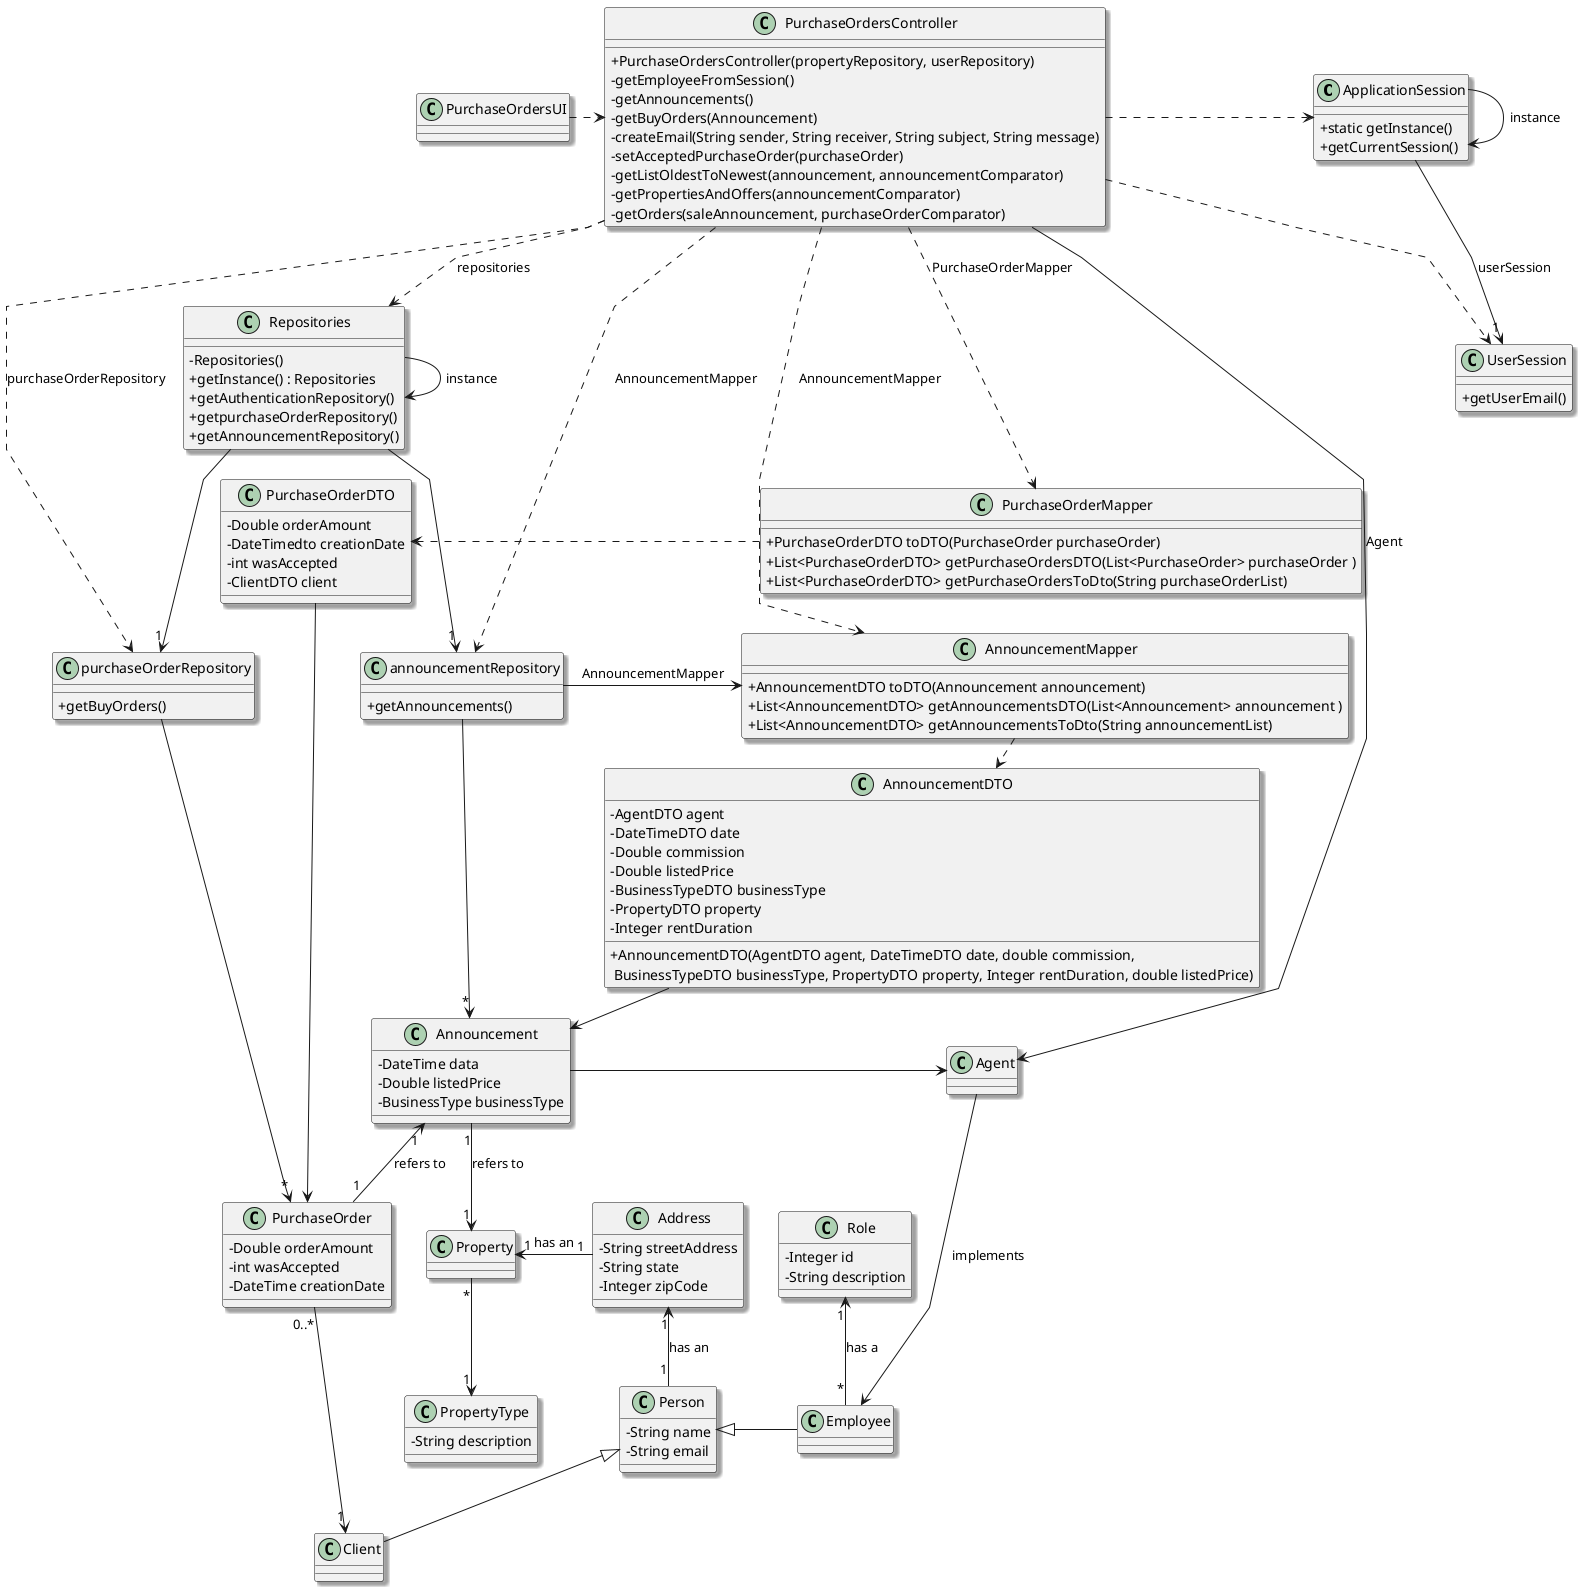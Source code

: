 @startuml
'skinparam monochrome true
skinparam packageStyle rectangle
skinparam shadowing true
skinparam linetype polyline
'skinparam linetype orto


skinparam classAttributeIconSize 0

'left to right direction

class ApplicationSession
{
    + static getInstance()
    + getCurrentSession()
}

class UserSession
{
    + getUserEmail()
}


class Address{
     - String streetAddress
     - String state
     - Integer zipCode
}


class Person{
    - String name
'    - Integer passportNumber
'    - String taxNumber
    - String email
'    - Long phoneNumber
}

class Employee{

}

class Announcement{
    - DateTime data
'    - Double commission
    - Double listedPrice
    - BusinessType businessType
'    -Integer rentDuration
}


class Repositories {
    - Repositories()
    + getInstance() : Repositories
    + getAuthenticationRepository()
    + getpurchaseOrderRepository()
    + getAnnouncementRepository()
}

class purchaseOrderRepository {
    + getBuyOrders()
'    + placeOrder(orderAmount, propertyDescription)
'    - addOffer(order)
'    - validateOffer(order)
}

class announcementRepository{
    + getAnnouncements()
}

class PurchaseOrder {
    - Double orderAmount
    - int wasAccepted
    - DateTime creationDate
}

class Property {
'    -double price
'    -double area
'    -double distanceToCentre
'    -List <Photograph> photographs
'    PropertyType propertyType
'    DateTime date
}

class Client {
}


class Agent {

}

class AnnouncementMapper {
+AnnouncementDTO toDTO(Announcement announcement)
+List<AnnouncementDTO> getAnnouncementsDTO(List<Announcement> announcement )
+List<AnnouncementDTO> getAnnouncementsToDto(String announcementList)

}

class AnnouncementDTO{
    - AgentDTO agent
    - DateTimeDTO date
    - Double commission
    - Double listedPrice
    - BusinessTypeDTO businessType
    - PropertyDTO property
    -Integer rentDuration
    +AnnouncementDTO(AgentDTO agent, DateTimeDTO date, double commission,\n BusinessTypeDTO businessType, PropertyDTO property, Integer rentDuration, double listedPrice)
}

class PurchaseOrderMapper {
+PurchaseOrderDTO toDTO(PurchaseOrder purchaseOrder)
+List<PurchaseOrderDTO> getPurchaseOrdersDTO(List<PurchaseOrder> purchaseOrder )
+List<PurchaseOrderDTO> getPurchaseOrdersToDto(String purchaseOrderList)
}

class PurchaseOrderDTO {
    - Double orderAmount
    - DateTimedto creationDate
    - int wasAccepted
    -ClientDTO client

}

class Role {
-Integer id
-String description
}

class PropertyType{
-String description
}

class PurchaseOrdersController {
    + PurchaseOrdersController(propertyRepository, userRepository)
    - getEmployeeFromSession()
    - getAnnouncements()
    - getBuyOrders(Announcement)
    - createEmail(String sender, String receiver, String subject, String message)
    - setAcceptedPurchaseOrder(purchaseOrder)
    - getListOldestToNewest(announcement, announcementComparator)
    - getPropertiesAndOffers(announcementComparator)
    - getOrders(saleAnnouncement, purchaseOrderComparator)
}


class PurchaseOrdersUI {
}

ApplicationSession -> ApplicationSession : instance
PurchaseOrdersUI .> PurchaseOrdersController
ApplicationSession --> "1" UserSession : userSession
PurchaseOrdersController .> ApplicationSession
PurchaseOrdersController ..> UserSession
PurchaseOrdersController .> Repositories : repositories
Repositories -> Repositories : instance
PurchaseOrdersController --> Agent : Agent
Agent -> Employee : implements
Address "1" <-- "1"  Person : has an
Person <|- Employee
Property "1" <- "1"  Address : has an
PurchaseOrdersController ...> purchaseOrderRepository : purchaseOrderRepository
Repositories --> "1" purchaseOrderRepository
Repositories --> "1" announcementRepository
announcementRepository --> "*" Announcement
Announcement "1" --> "1" Property : refers to
Announcement"1" <-- "1"PurchaseOrder : refers to
purchaseOrderRepository -> "*" PurchaseOrder
PurchaseOrdersController ...> announcementRepository : AnnouncementMapper
announcementRepository -> AnnouncementMapper : AnnouncementMapper
PurchaseOrdersController ..> AnnouncementMapper : AnnouncementMapper
AnnouncementMapper .> AnnouncementDTO
AnnouncementDTO -> Announcement
Announcement -> Agent
PurchaseOrdersController ..> PurchaseOrderMapper : PurchaseOrderMapper
Person <|-- Client
PurchaseOrder"0..*" --> "1"Client
PurchaseOrderMapper .> PurchaseOrderDTO
PurchaseOrderDTO -> PurchaseOrder
Property "*" --> "1"PropertyType
Role"1" <-- "*"Employee : has a



@enduml